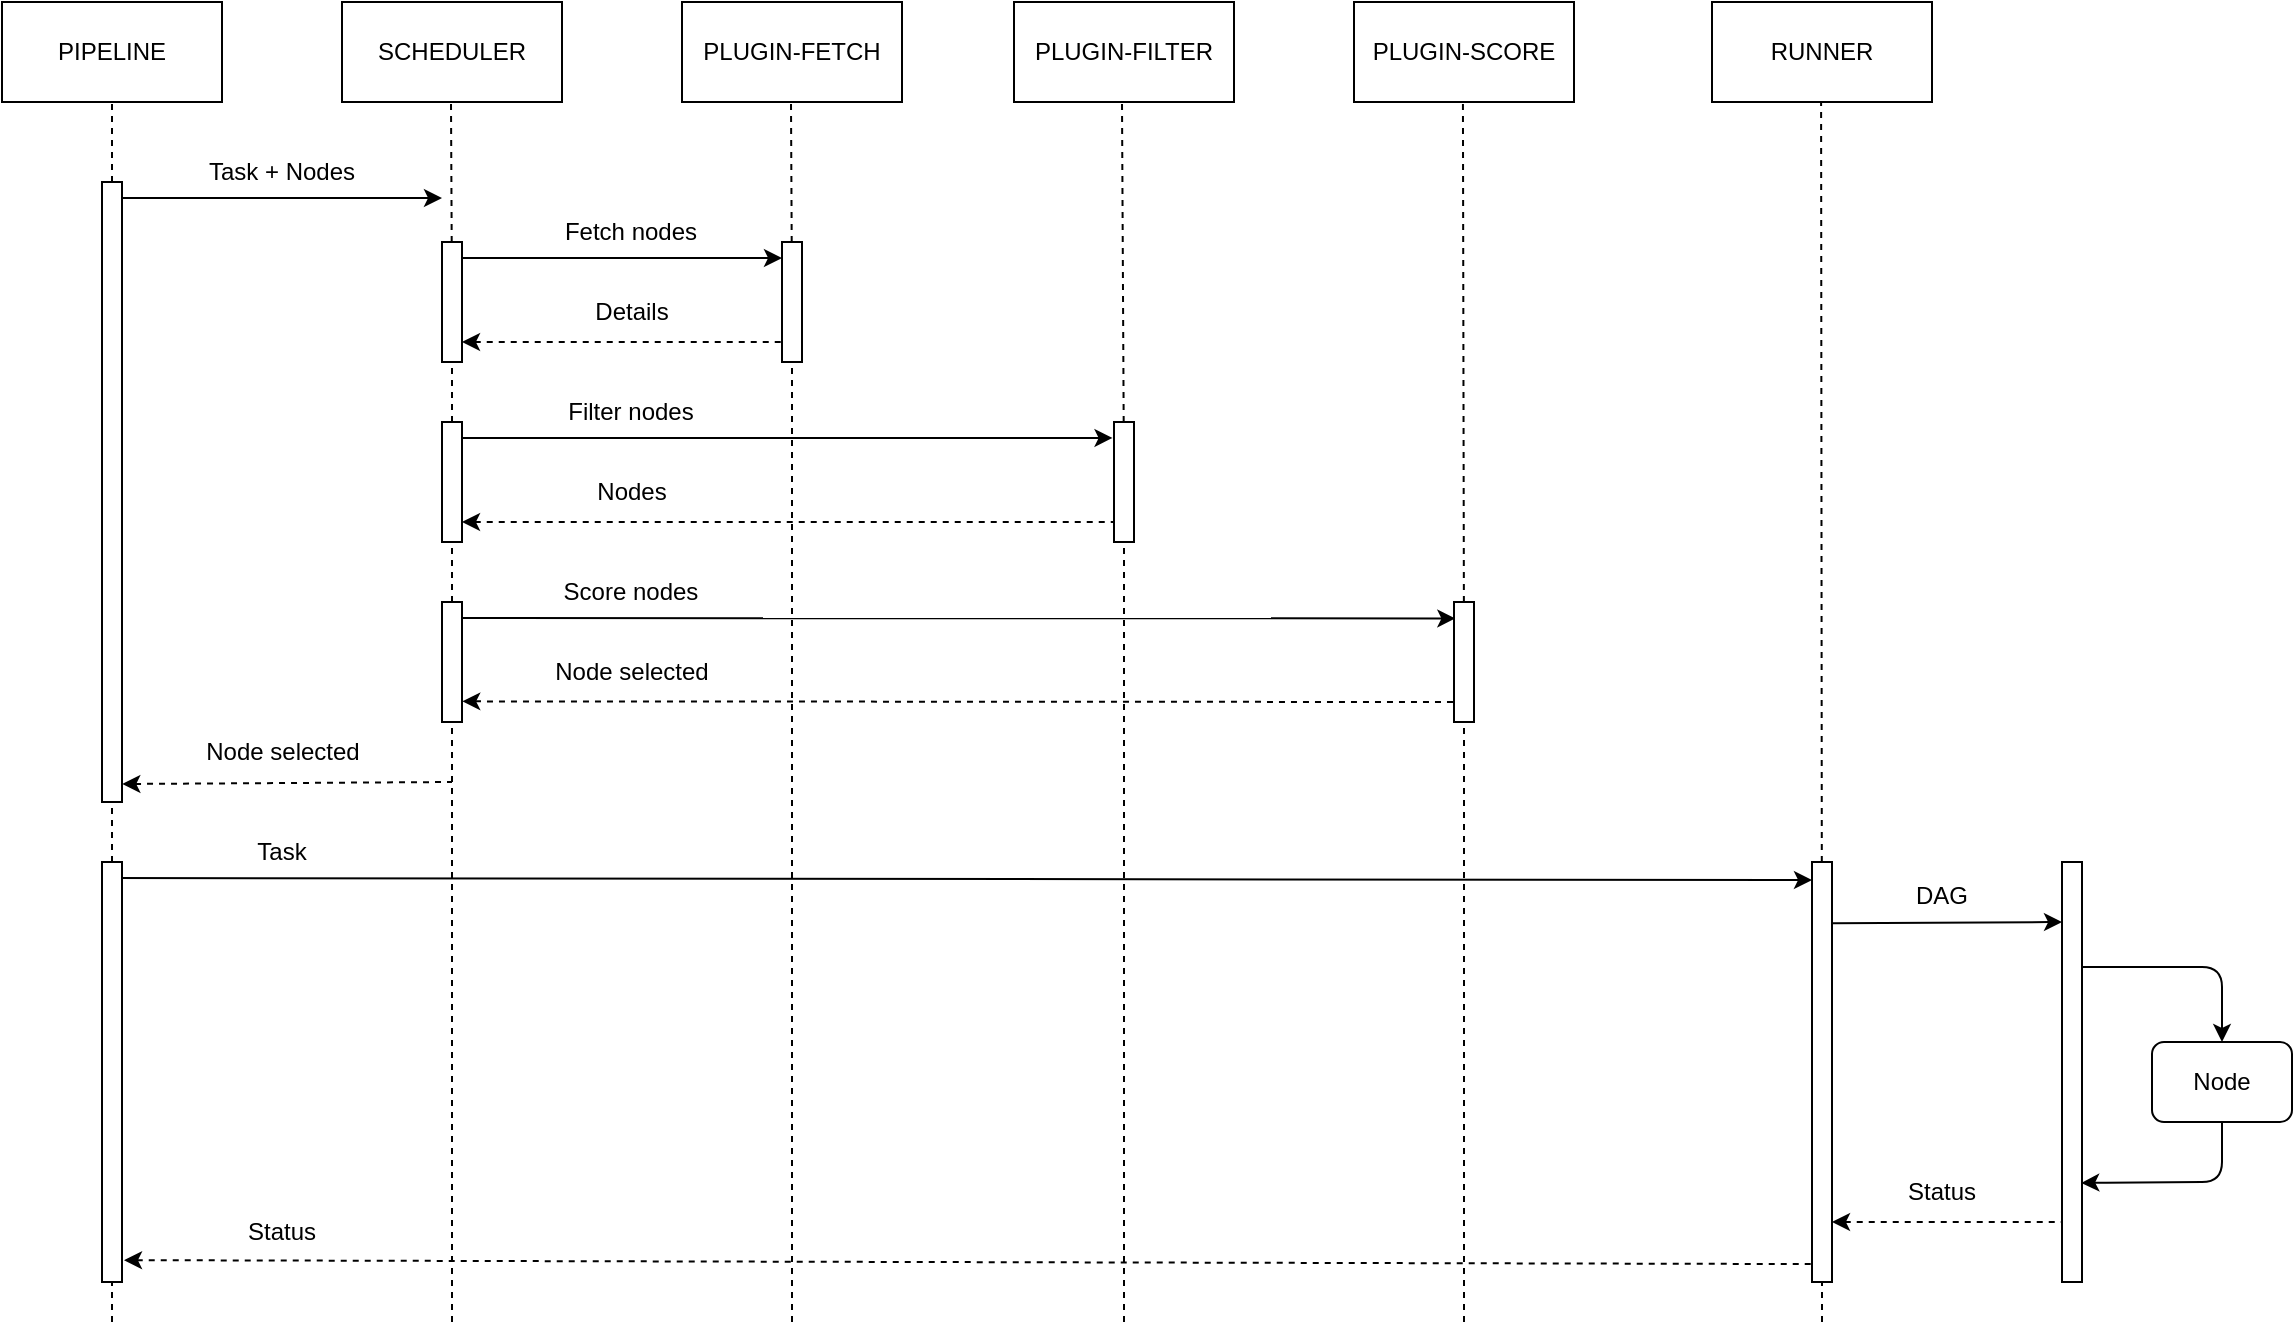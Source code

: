<mxfile>
    <diagram id="MVTdW6N-2lvhk25_z365" name="Page-1">
        <mxGraphModel dx="1268" dy="892" grid="1" gridSize="10" guides="1" tooltips="1" connect="1" arrows="1" fold="1" page="1" pageScale="1" pageWidth="850" pageHeight="1100" math="0" shadow="0">
            <root>
                <mxCell id="0"/>
                <mxCell id="1" parent="0"/>
                <mxCell id="2" value="PIPELINE" style="rounded=0;whiteSpace=wrap;html=1;" vertex="1" parent="1">
                    <mxGeometry x="40" y="40" width="110" height="50" as="geometry"/>
                </mxCell>
                <mxCell id="6" value="" style="endArrow=none;dashed=1;html=1;entryX=0.5;entryY=1;entryDx=0;entryDy=0;startArrow=none;" edge="1" parent="1" source="49" target="2">
                    <mxGeometry width="50" height="50" relative="1" as="geometry">
                        <mxPoint x="95" y="560" as="sourcePoint"/>
                        <mxPoint x="94.5" y="110" as="targetPoint"/>
                    </mxGeometry>
                </mxCell>
                <mxCell id="7" value="SCHEDULER" style="rounded=0;whiteSpace=wrap;html=1;" vertex="1" parent="1">
                    <mxGeometry x="210" y="40" width="110" height="50" as="geometry"/>
                </mxCell>
                <mxCell id="8" value="PLUGIN-FETCH" style="rounded=0;whiteSpace=wrap;html=1;" vertex="1" parent="1">
                    <mxGeometry x="380" y="40" width="110" height="50" as="geometry"/>
                </mxCell>
                <mxCell id="10" value="PLUGIN-FILTER" style="rounded=0;whiteSpace=wrap;html=1;" vertex="1" parent="1">
                    <mxGeometry x="546" y="40" width="110" height="50" as="geometry"/>
                </mxCell>
                <mxCell id="11" value="" style="endArrow=none;dashed=1;html=1;entryX=0.5;entryY=1;entryDx=0;entryDy=0;startArrow=none;" edge="1" parent="1" source="34">
                    <mxGeometry width="50" height="50" relative="1" as="geometry">
                        <mxPoint x="264.5" y="450" as="sourcePoint"/>
                        <mxPoint x="264.5" y="90" as="targetPoint"/>
                    </mxGeometry>
                </mxCell>
                <mxCell id="12" value="" style="endArrow=none;dashed=1;html=1;entryX=0.5;entryY=1;entryDx=0;entryDy=0;startArrow=none;" edge="1" parent="1" source="39">
                    <mxGeometry width="50" height="50" relative="1" as="geometry">
                        <mxPoint x="434.5" y="450" as="sourcePoint"/>
                        <mxPoint x="434.5" y="90" as="targetPoint"/>
                    </mxGeometry>
                </mxCell>
                <mxCell id="13" value="" style="endArrow=none;dashed=1;html=1;entryX=0.5;entryY=1;entryDx=0;entryDy=0;startArrow=none;" edge="1" parent="1" source="43">
                    <mxGeometry width="50" height="50" relative="1" as="geometry">
                        <mxPoint x="600" y="450" as="sourcePoint"/>
                        <mxPoint x="600" y="90" as="targetPoint"/>
                    </mxGeometry>
                </mxCell>
                <mxCell id="15" value="Task + Nodes" style="text;html=1;strokeColor=none;fillColor=none;align=center;verticalAlign=middle;whiteSpace=wrap;rounded=0;" vertex="1" parent="1">
                    <mxGeometry x="140" y="110" width="80" height="30" as="geometry"/>
                </mxCell>
                <mxCell id="16" value="PLUGIN-SCORE" style="rounded=0;whiteSpace=wrap;html=1;" vertex="1" parent="1">
                    <mxGeometry x="716" y="40" width="110" height="50" as="geometry"/>
                </mxCell>
                <mxCell id="17" value="RUNNER" style="rounded=0;whiteSpace=wrap;html=1;" vertex="1" parent="1">
                    <mxGeometry x="895" y="40" width="110" height="50" as="geometry"/>
                </mxCell>
                <mxCell id="18" value="" style="endArrow=none;dashed=1;html=1;entryX=0.5;entryY=1;entryDx=0;entryDy=0;startArrow=none;" edge="1" parent="1" source="47">
                    <mxGeometry width="50" height="50" relative="1" as="geometry">
                        <mxPoint x="770.47" y="450" as="sourcePoint"/>
                        <mxPoint x="770.47" y="90" as="targetPoint"/>
                    </mxGeometry>
                </mxCell>
                <mxCell id="19" value="" style="endArrow=none;dashed=1;html=1;entryX=0.5;entryY=1;entryDx=0;entryDy=0;startArrow=none;" edge="1" parent="1" source="51">
                    <mxGeometry width="50" height="50" relative="1" as="geometry">
                        <mxPoint x="950" y="620" as="sourcePoint"/>
                        <mxPoint x="949.55" y="90" as="targetPoint"/>
                    </mxGeometry>
                </mxCell>
                <mxCell id="21" value="Fetch nodes" style="text;html=1;strokeColor=none;fillColor=none;align=center;verticalAlign=middle;whiteSpace=wrap;rounded=0;" vertex="1" parent="1">
                    <mxGeometry x="319" y="140" width="71" height="30" as="geometry"/>
                </mxCell>
                <mxCell id="23" value="" style="endArrow=classic;html=1;entryX=-0.073;entryY=0.133;entryDx=0;entryDy=0;entryPerimeter=0;" edge="1" parent="1" target="43">
                    <mxGeometry width="50" height="50" relative="1" as="geometry">
                        <mxPoint x="264" y="258" as="sourcePoint"/>
                        <mxPoint x="600" y="258" as="targetPoint"/>
                    </mxGeometry>
                </mxCell>
                <mxCell id="24" value="Filter nodes" style="text;html=1;strokeColor=none;fillColor=none;align=center;verticalAlign=middle;whiteSpace=wrap;rounded=0;" vertex="1" parent="1">
                    <mxGeometry x="319" y="230" width="71" height="30" as="geometry"/>
                </mxCell>
                <mxCell id="26" value="" style="endArrow=classic;html=1;entryX=0.068;entryY=0.137;entryDx=0;entryDy=0;entryPerimeter=0;" edge="1" parent="1" target="47">
                    <mxGeometry width="50" height="50" relative="1" as="geometry">
                        <mxPoint x="265" y="348" as="sourcePoint"/>
                        <mxPoint x="770" y="348" as="targetPoint"/>
                    </mxGeometry>
                </mxCell>
                <mxCell id="27" value="Score nodes" style="text;html=1;strokeColor=none;fillColor=none;align=center;verticalAlign=middle;whiteSpace=wrap;rounded=0;" vertex="1" parent="1">
                    <mxGeometry x="319" y="320" width="71" height="30" as="geometry"/>
                </mxCell>
                <mxCell id="28" value="" style="endArrow=none;html=1;dashed=1;endFill=0;startArrow=classic;startFill=1;exitX=1.012;exitY=0.828;exitDx=0;exitDy=0;exitPerimeter=0;" edge="1" parent="1" source="45">
                    <mxGeometry width="50" height="50" relative="1" as="geometry">
                        <mxPoint x="265" y="390" as="sourcePoint"/>
                        <mxPoint x="770" y="390" as="targetPoint"/>
                    </mxGeometry>
                </mxCell>
                <mxCell id="29" value="" style="endArrow=none;html=1;dashed=1;endFill=0;startArrow=classic;startFill=1;exitX=1.015;exitY=0.971;exitDx=0;exitDy=0;exitPerimeter=0;" edge="1" parent="1" source="49">
                    <mxGeometry width="50" height="50" relative="1" as="geometry">
                        <mxPoint x="95" y="430" as="sourcePoint"/>
                        <mxPoint x="265" y="430" as="targetPoint"/>
                    </mxGeometry>
                </mxCell>
                <mxCell id="30" value="Node selected" style="text;html=1;strokeColor=none;fillColor=none;align=center;verticalAlign=middle;whiteSpace=wrap;rounded=0;" vertex="1" parent="1">
                    <mxGeometry x="137.5" y="400" width="85" height="30" as="geometry"/>
                </mxCell>
                <mxCell id="31" value="" style="endArrow=classic;html=1;entryX=0;entryY=0.043;entryDx=0;entryDy=0;entryPerimeter=0;" edge="1" parent="1" target="51">
                    <mxGeometry width="50" height="50" relative="1" as="geometry">
                        <mxPoint x="95" y="478" as="sourcePoint"/>
                        <mxPoint x="950" y="478" as="targetPoint"/>
                    </mxGeometry>
                </mxCell>
                <mxCell id="32" value="Task" style="text;html=1;strokeColor=none;fillColor=none;align=center;verticalAlign=middle;whiteSpace=wrap;rounded=0;" vertex="1" parent="1">
                    <mxGeometry x="140" y="450" width="80" height="30" as="geometry"/>
                </mxCell>
                <mxCell id="34" value="" style="rounded=0;whiteSpace=wrap;html=1;" vertex="1" parent="1">
                    <mxGeometry x="260" y="160" width="10" height="60" as="geometry"/>
                </mxCell>
                <mxCell id="35" value="" style="endArrow=none;dashed=1;html=1;entryX=0.5;entryY=1;entryDx=0;entryDy=0;startArrow=none;" edge="1" parent="1" source="41" target="34">
                    <mxGeometry width="50" height="50" relative="1" as="geometry">
                        <mxPoint x="264.5" y="450" as="sourcePoint"/>
                        <mxPoint x="264.5" y="90" as="targetPoint"/>
                    </mxGeometry>
                </mxCell>
                <mxCell id="14" value="" style="endArrow=classic;html=1;" edge="1" parent="1">
                    <mxGeometry width="50" height="50" relative="1" as="geometry">
                        <mxPoint x="95" y="138" as="sourcePoint"/>
                        <mxPoint x="260" y="138" as="targetPoint"/>
                    </mxGeometry>
                </mxCell>
                <mxCell id="22" value="" style="endArrow=none;html=1;startArrow=classic;startFill=1;endFill=0;dashed=1;" edge="1" parent="1">
                    <mxGeometry width="50" height="50" relative="1" as="geometry">
                        <mxPoint x="270" y="210" as="sourcePoint"/>
                        <mxPoint x="434" y="210" as="targetPoint"/>
                    </mxGeometry>
                </mxCell>
                <mxCell id="39" value="" style="rounded=0;whiteSpace=wrap;html=1;" vertex="1" parent="1">
                    <mxGeometry x="430" y="160" width="10" height="60" as="geometry"/>
                </mxCell>
                <mxCell id="40" value="" style="endArrow=none;dashed=1;html=1;entryX=0.5;entryY=1;entryDx=0;entryDy=0;" edge="1" parent="1" target="39">
                    <mxGeometry width="50" height="50" relative="1" as="geometry">
                        <mxPoint x="435" y="700" as="sourcePoint"/>
                        <mxPoint x="434.5" y="90" as="targetPoint"/>
                    </mxGeometry>
                </mxCell>
                <mxCell id="20" value="" style="endArrow=classic;html=1;" edge="1" parent="1">
                    <mxGeometry width="50" height="50" relative="1" as="geometry">
                        <mxPoint x="270" y="168" as="sourcePoint"/>
                        <mxPoint x="430" y="168" as="targetPoint"/>
                    </mxGeometry>
                </mxCell>
                <mxCell id="41" value="" style="rounded=0;whiteSpace=wrap;html=1;" vertex="1" parent="1">
                    <mxGeometry x="260" y="250" width="10" height="60" as="geometry"/>
                </mxCell>
                <mxCell id="42" value="" style="endArrow=none;dashed=1;html=1;entryX=0.5;entryY=1;entryDx=0;entryDy=0;startArrow=none;" edge="1" parent="1" source="45" target="41">
                    <mxGeometry width="50" height="50" relative="1" as="geometry">
                        <mxPoint x="264.5" y="450" as="sourcePoint"/>
                        <mxPoint x="265" y="220" as="targetPoint"/>
                    </mxGeometry>
                </mxCell>
                <mxCell id="25" value="" style="endArrow=none;html=1;endFill=0;startArrow=classic;startFill=1;dashed=1;" edge="1" parent="1">
                    <mxGeometry width="50" height="50" relative="1" as="geometry">
                        <mxPoint x="270" y="300" as="sourcePoint"/>
                        <mxPoint x="601" y="300" as="targetPoint"/>
                    </mxGeometry>
                </mxCell>
                <mxCell id="43" value="" style="rounded=0;whiteSpace=wrap;html=1;" vertex="1" parent="1">
                    <mxGeometry x="596" y="250" width="10" height="60" as="geometry"/>
                </mxCell>
                <mxCell id="44" value="" style="endArrow=none;dashed=1;html=1;entryX=0.5;entryY=1;entryDx=0;entryDy=0;" edge="1" parent="1" target="43">
                    <mxGeometry width="50" height="50" relative="1" as="geometry">
                        <mxPoint x="601" y="700" as="sourcePoint"/>
                        <mxPoint x="600" y="90" as="targetPoint"/>
                    </mxGeometry>
                </mxCell>
                <mxCell id="45" value="" style="rounded=0;whiteSpace=wrap;html=1;" vertex="1" parent="1">
                    <mxGeometry x="260" y="340" width="10" height="60" as="geometry"/>
                </mxCell>
                <mxCell id="46" value="" style="endArrow=none;dashed=1;html=1;entryX=0.5;entryY=1;entryDx=0;entryDy=0;" edge="1" parent="1" target="45">
                    <mxGeometry width="50" height="50" relative="1" as="geometry">
                        <mxPoint x="265" y="700" as="sourcePoint"/>
                        <mxPoint x="265" y="310" as="targetPoint"/>
                    </mxGeometry>
                </mxCell>
                <mxCell id="47" value="" style="rounded=0;whiteSpace=wrap;html=1;" vertex="1" parent="1">
                    <mxGeometry x="766" y="340" width="10" height="60" as="geometry"/>
                </mxCell>
                <mxCell id="48" value="" style="endArrow=none;dashed=1;html=1;entryX=0.5;entryY=1;entryDx=0;entryDy=0;" edge="1" parent="1" target="47">
                    <mxGeometry width="50" height="50" relative="1" as="geometry">
                        <mxPoint x="771" y="700" as="sourcePoint"/>
                        <mxPoint x="770.47" y="90" as="targetPoint"/>
                    </mxGeometry>
                </mxCell>
                <mxCell id="49" value="" style="rounded=0;whiteSpace=wrap;html=1;" vertex="1" parent="1">
                    <mxGeometry x="90" y="130" width="10" height="310" as="geometry"/>
                </mxCell>
                <mxCell id="50" value="" style="endArrow=none;dashed=1;html=1;entryX=0.5;entryY=1;entryDx=0;entryDy=0;startArrow=none;" edge="1" parent="1" source="65" target="49">
                    <mxGeometry width="50" height="50" relative="1" as="geometry">
                        <mxPoint x="95" y="700" as="sourcePoint"/>
                        <mxPoint x="95" y="90.0" as="targetPoint"/>
                    </mxGeometry>
                </mxCell>
                <mxCell id="51" value="" style="rounded=0;whiteSpace=wrap;html=1;" vertex="1" parent="1">
                    <mxGeometry x="945" y="470" width="10" height="210" as="geometry"/>
                </mxCell>
                <mxCell id="52" value="" style="endArrow=none;dashed=1;html=1;entryX=0.5;entryY=1;entryDx=0;entryDy=0;" edge="1" parent="1" target="51">
                    <mxGeometry width="50" height="50" relative="1" as="geometry">
                        <mxPoint x="950" y="700" as="sourcePoint"/>
                        <mxPoint x="949.55" y="90" as="targetPoint"/>
                    </mxGeometry>
                </mxCell>
                <mxCell id="55" value="" style="rounded=0;whiteSpace=wrap;html=1;" vertex="1" parent="1">
                    <mxGeometry x="1070" y="470" width="10" height="210" as="geometry"/>
                </mxCell>
                <mxCell id="56" value="" style="endArrow=classic;html=1;exitX=1.022;exitY=0.146;exitDx=0;exitDy=0;exitPerimeter=0;" edge="1" parent="1" source="51">
                    <mxGeometry width="50" height="50" relative="1" as="geometry">
                        <mxPoint x="960" y="500" as="sourcePoint"/>
                        <mxPoint x="1070" y="500" as="targetPoint"/>
                    </mxGeometry>
                </mxCell>
                <mxCell id="57" value="DAG" style="text;html=1;strokeColor=none;fillColor=none;align=center;verticalAlign=middle;whiteSpace=wrap;rounded=0;" vertex="1" parent="1">
                    <mxGeometry x="970" y="472" width="80" height="30" as="geometry"/>
                </mxCell>
                <mxCell id="58" value="" style="edgeStyle=segmentEdgeStyle;endArrow=classic;html=1;exitX=1;exitY=0.25;exitDx=0;exitDy=0;" edge="1" parent="1" source="55">
                    <mxGeometry width="50" height="50" relative="1" as="geometry">
                        <mxPoint x="800" y="490" as="sourcePoint"/>
                        <mxPoint x="1150" y="560" as="targetPoint"/>
                    </mxGeometry>
                </mxCell>
                <mxCell id="59" value="" style="edgeStyle=segmentEdgeStyle;endArrow=none;html=1;exitX=0.964;exitY=0.764;exitDx=0;exitDy=0;exitPerimeter=0;endFill=0;startArrow=classic;startFill=1;" edge="1" parent="1" source="55">
                    <mxGeometry width="50" height="50" relative="1" as="geometry">
                        <mxPoint x="1090" y="532.5" as="sourcePoint"/>
                        <mxPoint x="1150" y="600" as="targetPoint"/>
                        <Array as="points">
                            <mxPoint x="1082" y="630"/>
                            <mxPoint x="1160" y="630"/>
                        </Array>
                    </mxGeometry>
                </mxCell>
                <mxCell id="60" value="" style="endArrow=none;html=1;exitX=1;exitY=0.5;exitDx=0;exitDy=0;endFill=0;startArrow=classic;startFill=1;dashed=1;" edge="1" parent="1">
                    <mxGeometry width="50" height="50" relative="1" as="geometry">
                        <mxPoint x="955" y="650" as="sourcePoint"/>
                        <mxPoint x="1070" y="650" as="targetPoint"/>
                    </mxGeometry>
                </mxCell>
                <mxCell id="63" value="Node" style="rounded=1;whiteSpace=wrap;html=1;" vertex="1" parent="1">
                    <mxGeometry x="1115" y="560" width="70" height="40" as="geometry"/>
                </mxCell>
                <mxCell id="64" value="" style="endArrow=none;html=1;entryX=0;entryY=0.043;entryDx=0;entryDy=0;entryPerimeter=0;endFill=0;dashed=1;startArrow=classic;startFill=1;exitX=1.1;exitY=0.948;exitDx=0;exitDy=0;exitPerimeter=0;" edge="1" parent="1" source="65">
                    <mxGeometry width="50" height="50" relative="1" as="geometry">
                        <mxPoint x="95" y="670" as="sourcePoint"/>
                        <mxPoint x="945" y="671.03" as="targetPoint"/>
                    </mxGeometry>
                </mxCell>
                <mxCell id="65" value="" style="rounded=0;whiteSpace=wrap;html=1;" vertex="1" parent="1">
                    <mxGeometry x="90" y="470" width="10" height="210" as="geometry"/>
                </mxCell>
                <mxCell id="66" value="" style="endArrow=none;dashed=1;html=1;entryX=0.5;entryY=1;entryDx=0;entryDy=0;" edge="1" parent="1" target="65">
                    <mxGeometry width="50" height="50" relative="1" as="geometry">
                        <mxPoint x="95" y="700" as="sourcePoint"/>
                        <mxPoint x="95" y="440" as="targetPoint"/>
                    </mxGeometry>
                </mxCell>
                <mxCell id="67" value="Details" style="text;html=1;strokeColor=none;fillColor=none;align=center;verticalAlign=middle;whiteSpace=wrap;rounded=0;" vertex="1" parent="1">
                    <mxGeometry x="324.5" y="180" width="60" height="30" as="geometry"/>
                </mxCell>
                <mxCell id="68" value="Nodes" style="text;html=1;strokeColor=none;fillColor=none;align=center;verticalAlign=middle;whiteSpace=wrap;rounded=0;" vertex="1" parent="1">
                    <mxGeometry x="324.5" y="270" width="60" height="30" as="geometry"/>
                </mxCell>
                <mxCell id="69" value="Node selected" style="text;html=1;strokeColor=none;fillColor=none;align=center;verticalAlign=middle;whiteSpace=wrap;rounded=0;" vertex="1" parent="1">
                    <mxGeometry x="311.75" y="360" width="85.5" height="30" as="geometry"/>
                </mxCell>
                <mxCell id="70" value="Status" style="text;html=1;strokeColor=none;fillColor=none;align=center;verticalAlign=middle;whiteSpace=wrap;rounded=0;" vertex="1" parent="1">
                    <mxGeometry x="150" y="640" width="60" height="30" as="geometry"/>
                </mxCell>
                <mxCell id="71" value="Status" style="text;html=1;strokeColor=none;fillColor=none;align=center;verticalAlign=middle;whiteSpace=wrap;rounded=0;" vertex="1" parent="1">
                    <mxGeometry x="980" y="620" width="60" height="30" as="geometry"/>
                </mxCell>
            </root>
        </mxGraphModel>
    </diagram>
</mxfile>